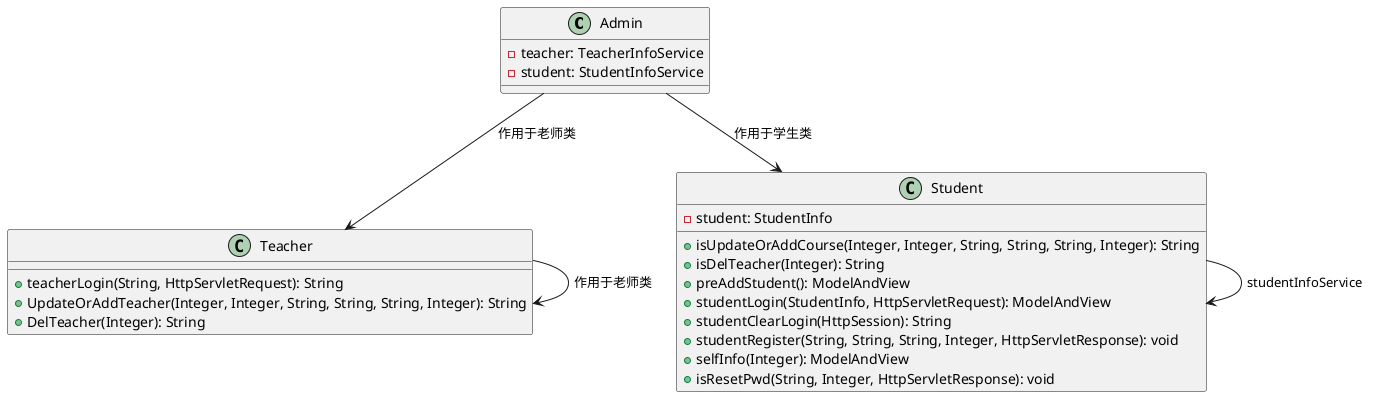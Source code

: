 @startuml

class Admin {
    - teacher: TeacherInfoService
    - student: StudentInfoService
}

class Teacher {
    + teacherLogin(String, HttpServletRequest): String
    + UpdateOrAddTeacher(Integer, Integer, String, String, String, Integer): String
    + DelTeacher(Integer): String
}

class Student {
    - student: StudentInfo
    + isUpdateOrAddCourse(Integer, Integer, String, String, String, Integer): String
    + isDelTeacher(Integer): String
    + preAddStudent(): ModelAndView
    + studentLogin(StudentInfo, HttpServletRequest): ModelAndView
    + studentClearLogin(HttpSession): String
    + studentRegister(String, String, String, Integer, HttpServletResponse): void
    + selfInfo(Integer): ModelAndView
    + isResetPwd(String, Integer, HttpServletResponse): void
}

Student --> Student: studentInfoService

Admin --> Teacher: 作用于老师类
Admin --> Student: 作用于学生类
Teacher --> Teacher: 作用于老师类

@enduml
